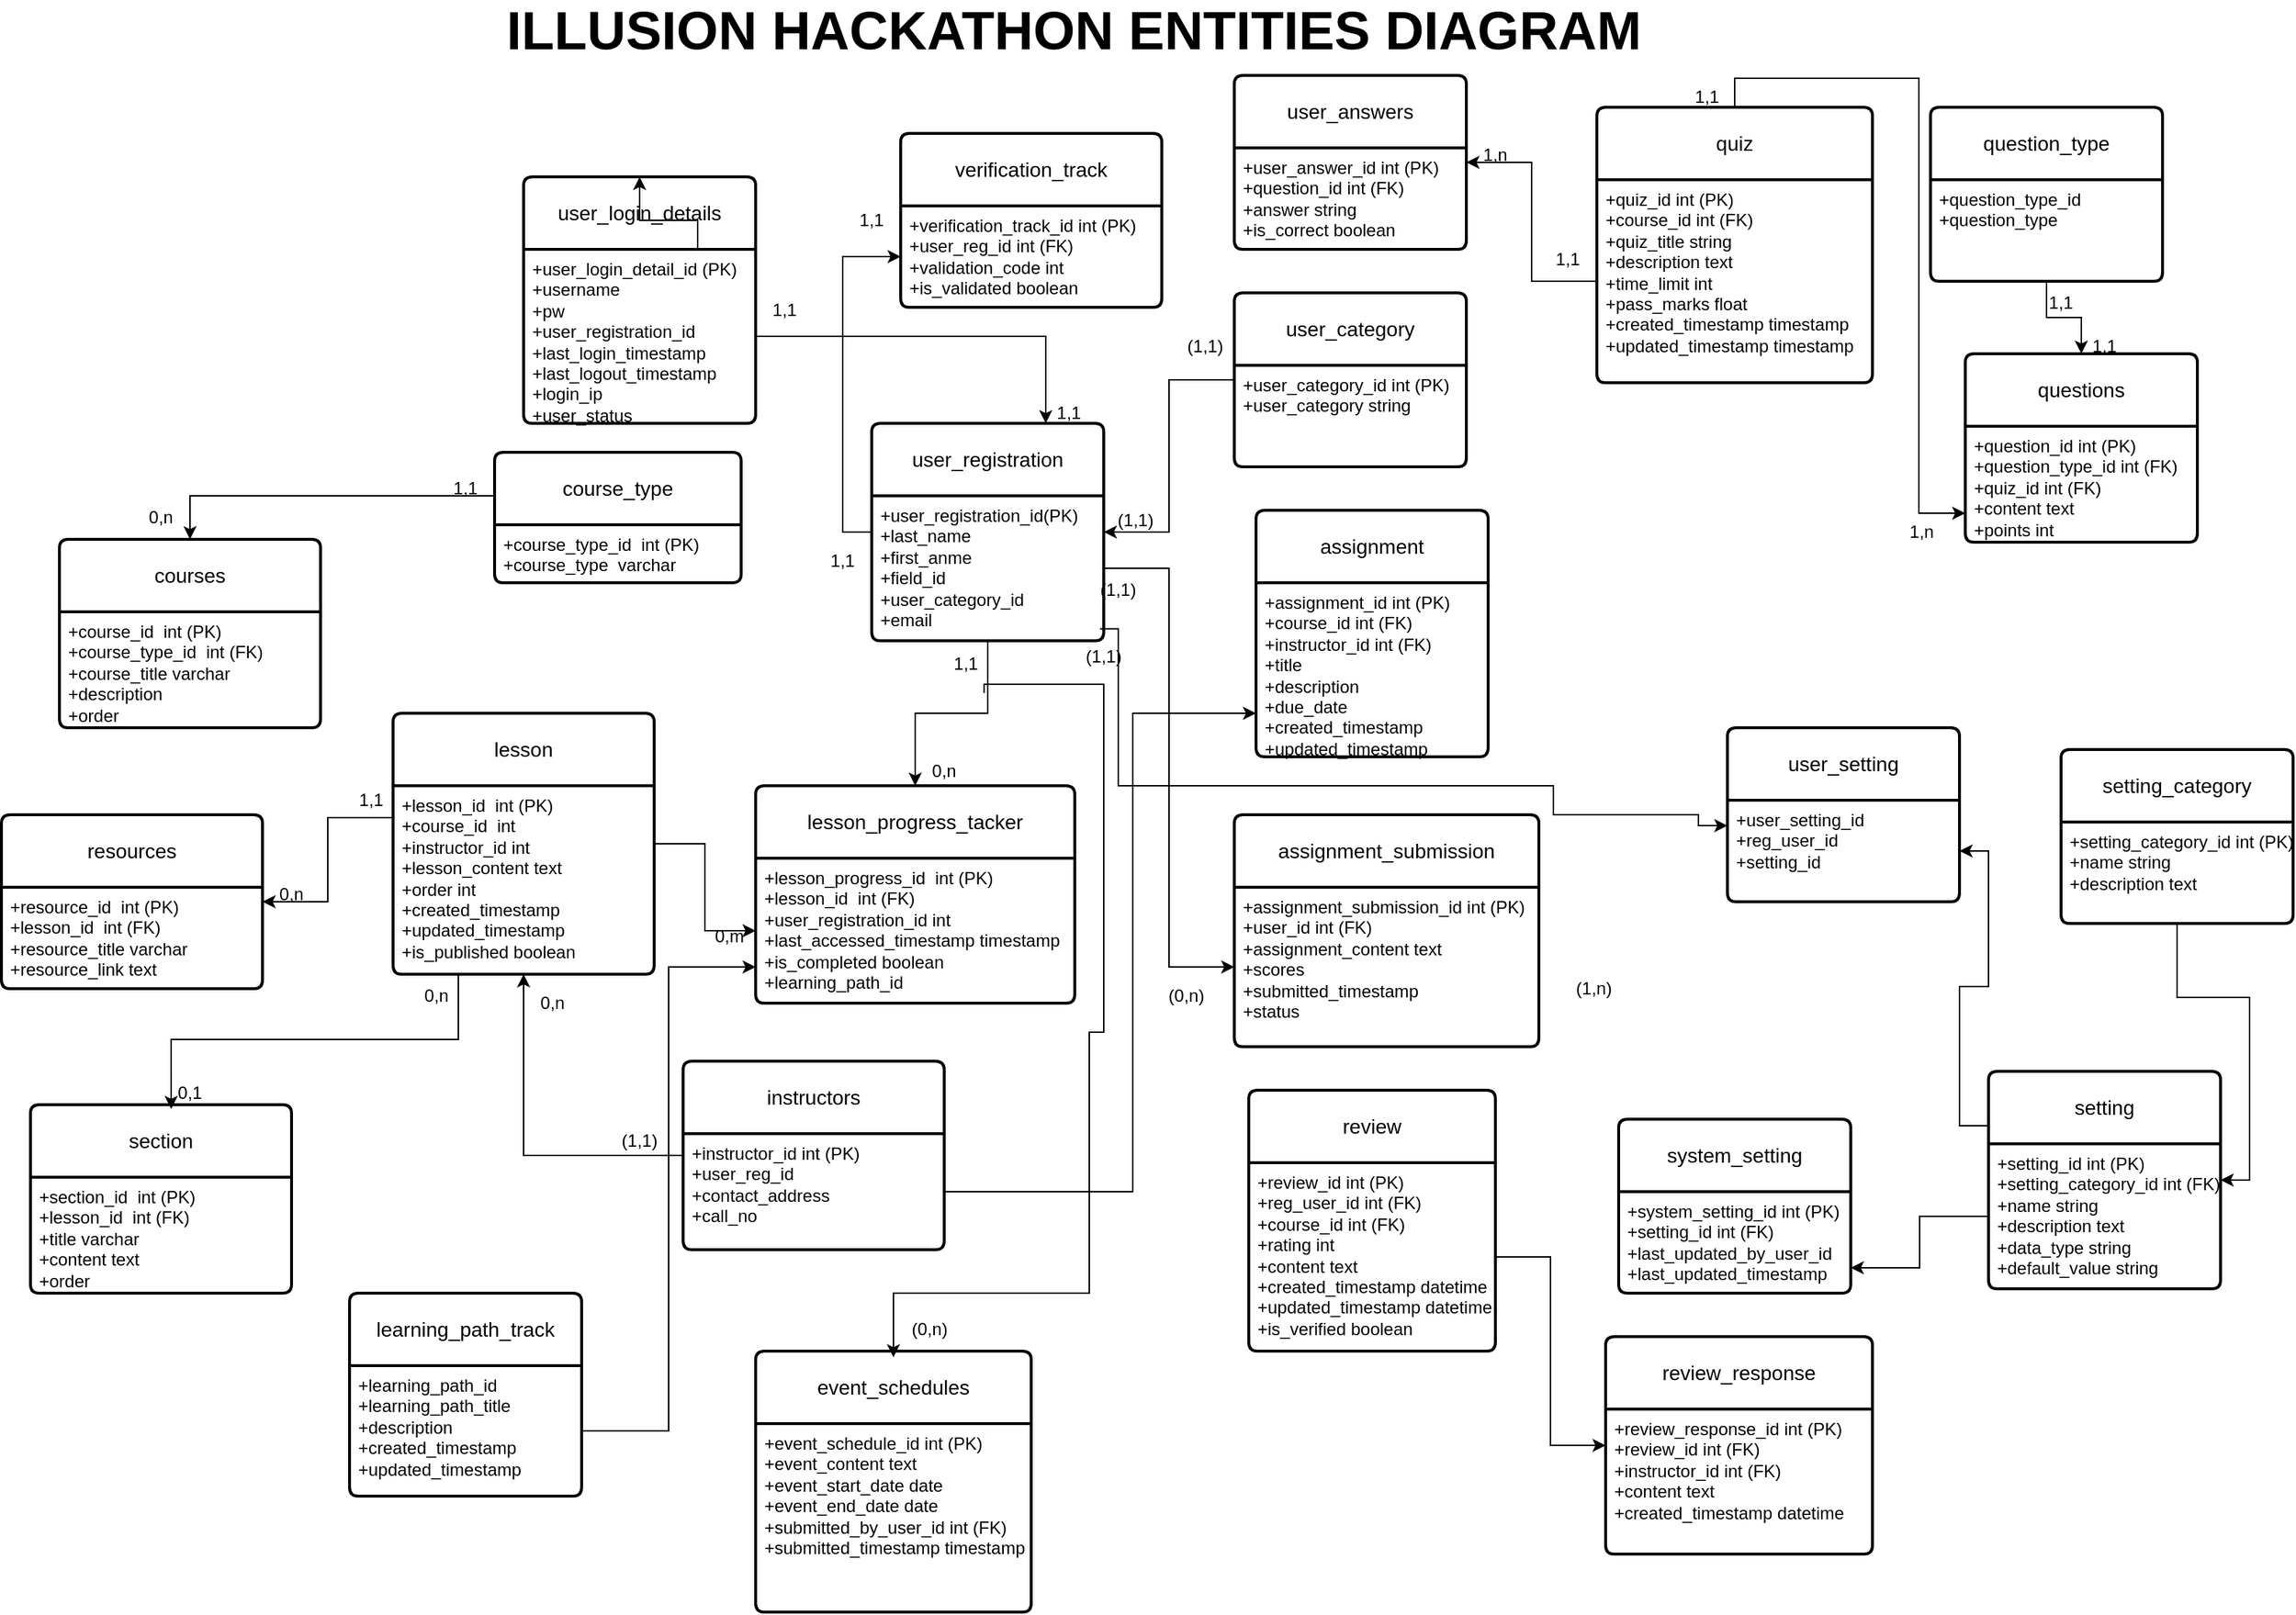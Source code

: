 <mxfile version="24.7.13">
  <diagram name="Page-1" id="WIzkgsFBizQJKrMtI0oR">
    <mxGraphModel dx="1645" dy="805" grid="1" gridSize="10" guides="1" tooltips="1" connect="1" arrows="1" fold="1" page="1" pageScale="1" pageWidth="1654" pageHeight="1169" background="#ffffff" math="0" shadow="0">
      <root>
        <mxCell id="0" />
        <mxCell id="1" parent="0" />
        <mxCell id="rcdddzgoVTeUVf7209Ef-74" value="ILLUSION HACKATHON ENTITIES DIAGRAM" style="text;html=1;align=center;verticalAlign=middle;whiteSpace=wrap;rounded=0;fontStyle=1;fontSize=37;" parent="1" vertex="1">
          <mxGeometry x="309" y="20" width="941" height="40" as="geometry" />
        </mxCell>
        <mxCell id="15M1-edb_IW5XRDmWn_Y-51" style="edgeStyle=orthogonalEdgeStyle;rounded=0;orthogonalLoop=1;jettySize=auto;html=1;entryX=1;entryY=0.25;entryDx=0;entryDy=0;" edge="1" parent="1" source="15M1-edb_IW5XRDmWn_Y-7" target="rcdddzgoVTeUVf7209Ef-18">
          <mxGeometry relative="1" as="geometry" />
        </mxCell>
        <mxCell id="15M1-edb_IW5XRDmWn_Y-7" value="user_category" style="swimlane;childLayout=stackLayout;horizontal=1;startSize=50;horizontalStack=0;rounded=1;fontSize=14;fontStyle=0;strokeWidth=2;resizeParent=0;resizeLast=1;shadow=0;dashed=0;align=center;arcSize=4;whiteSpace=wrap;html=1;" vertex="1" parent="1">
          <mxGeometry x="890" y="220" width="160" height="120" as="geometry" />
        </mxCell>
        <mxCell id="15M1-edb_IW5XRDmWn_Y-8" value="+user_category_id int (PK)&lt;br&gt;+user_category string" style="align=left;strokeColor=none;fillColor=none;spacingLeft=4;fontSize=12;verticalAlign=top;resizable=0;rotatable=0;part=1;html=1;" vertex="1" parent="15M1-edb_IW5XRDmWn_Y-7">
          <mxGeometry y="50" width="160" height="70" as="geometry" />
        </mxCell>
        <mxCell id="15M1-edb_IW5XRDmWn_Y-9" value="verification_track" style="swimlane;childLayout=stackLayout;horizontal=1;startSize=50;horizontalStack=0;rounded=1;fontSize=14;fontStyle=0;strokeWidth=2;resizeParent=0;resizeLast=1;shadow=0;dashed=0;align=center;arcSize=4;whiteSpace=wrap;html=1;" vertex="1" parent="1">
          <mxGeometry x="660" y="110" width="180" height="120" as="geometry" />
        </mxCell>
        <mxCell id="15M1-edb_IW5XRDmWn_Y-10" value="+verification_track_id int (PK)&lt;br&gt;+user_reg_id int (FK)&lt;br&gt;&lt;div&gt;+validation_code int&lt;br&gt;&lt;/div&gt;&lt;div&gt;+is_validated boolean &lt;br&gt;&lt;/div&gt;" style="align=left;strokeColor=none;fillColor=none;spacingLeft=4;fontSize=12;verticalAlign=top;resizable=0;rotatable=0;part=1;html=1;" vertex="1" parent="15M1-edb_IW5XRDmWn_Y-9">
          <mxGeometry y="50" width="180" height="70" as="geometry" />
        </mxCell>
        <mxCell id="15M1-edb_IW5XRDmWn_Y-11" value="learning_path_track" style="swimlane;childLayout=stackLayout;horizontal=1;startSize=50;horizontalStack=0;rounded=1;fontSize=14;fontStyle=0;strokeWidth=2;resizeParent=0;resizeLast=1;shadow=0;dashed=0;align=center;arcSize=4;whiteSpace=wrap;html=1;" vertex="1" parent="1">
          <mxGeometry x="280" y="910" width="160" height="140" as="geometry" />
        </mxCell>
        <mxCell id="15M1-edb_IW5XRDmWn_Y-12" value="+learning_path_id&lt;br&gt;+learning_path_title&lt;br&gt;&lt;div&gt;+description&lt;/div&gt;&lt;div&gt;+created_timestamp&lt;/div&gt;&lt;div&gt;+updated_timestamp&lt;br&gt;&lt;/div&gt;" style="align=left;strokeColor=none;fillColor=none;spacingLeft=4;fontSize=12;verticalAlign=top;resizable=0;rotatable=0;part=1;html=1;" vertex="1" parent="15M1-edb_IW5XRDmWn_Y-11">
          <mxGeometry y="50" width="160" height="90" as="geometry" />
        </mxCell>
        <mxCell id="15M1-edb_IW5XRDmWn_Y-13" value="assignment" style="swimlane;childLayout=stackLayout;horizontal=1;startSize=50;horizontalStack=0;rounded=1;fontSize=14;fontStyle=0;strokeWidth=2;resizeParent=0;resizeLast=1;shadow=0;dashed=0;align=center;arcSize=4;whiteSpace=wrap;html=1;" vertex="1" parent="1">
          <mxGeometry x="905" y="370" width="160" height="170" as="geometry" />
        </mxCell>
        <mxCell id="15M1-edb_IW5XRDmWn_Y-14" value="+assignment_id int (PK)&lt;br&gt;+course_id int (FK)&lt;br&gt;&lt;div&gt;+instructor_id int (FK)&lt;/div&gt;&lt;div&gt;+title&lt;/div&gt;&lt;div&gt;+description&lt;/div&gt;&lt;div&gt;+due_date&lt;/div&gt;&lt;div&gt;+created_timestamp&lt;/div&gt;&lt;div&gt;+updated_timestamp&lt;br&gt;&lt;/div&gt;" style="align=left;strokeColor=none;fillColor=none;spacingLeft=4;fontSize=12;verticalAlign=top;resizable=0;rotatable=0;part=1;html=1;" vertex="1" parent="15M1-edb_IW5XRDmWn_Y-13">
          <mxGeometry y="50" width="160" height="120" as="geometry" />
        </mxCell>
        <mxCell id="15M1-edb_IW5XRDmWn_Y-15" value="assignment_submission" style="swimlane;childLayout=stackLayout;horizontal=1;startSize=50;horizontalStack=0;rounded=1;fontSize=14;fontStyle=0;strokeWidth=2;resizeParent=0;resizeLast=1;shadow=0;dashed=0;align=center;arcSize=4;whiteSpace=wrap;html=1;" vertex="1" parent="1">
          <mxGeometry x="890" y="580" width="210" height="160" as="geometry" />
        </mxCell>
        <mxCell id="15M1-edb_IW5XRDmWn_Y-16" value="+assignment_submission_id int (PK)&lt;br&gt;+user_id int (FK)&lt;br&gt;&lt;div&gt;+assignment_content text&lt;/div&gt;&lt;div&gt;+scores&lt;/div&gt;&lt;div&gt;+submitted_timestamp&lt;/div&gt;&lt;div&gt;+status&lt;br&gt;&lt;/div&gt;" style="align=left;strokeColor=none;fillColor=none;spacingLeft=4;fontSize=12;verticalAlign=top;resizable=0;rotatable=0;part=1;html=1;" vertex="1" parent="15M1-edb_IW5XRDmWn_Y-15">
          <mxGeometry y="50" width="210" height="110" as="geometry" />
        </mxCell>
        <mxCell id="15M1-edb_IW5XRDmWn_Y-17" value="event_schedules" style="swimlane;childLayout=stackLayout;horizontal=1;startSize=50;horizontalStack=0;rounded=1;fontSize=14;fontStyle=0;strokeWidth=2;resizeParent=0;resizeLast=1;shadow=0;dashed=0;align=center;arcSize=4;whiteSpace=wrap;html=1;" vertex="1" parent="1">
          <mxGeometry x="560" y="950" width="190" height="180" as="geometry" />
        </mxCell>
        <mxCell id="15M1-edb_IW5XRDmWn_Y-18" value="+event_schedule_id int (PK)&lt;br&gt;+event_content text&lt;br&gt;&lt;div&gt;+event_start_date date&lt;br&gt;&lt;/div&gt;&lt;div&gt;+event_end_date date&lt;br&gt;&lt;/div&gt;&lt;div&gt;+submitted_by_user_id int (FK)&lt;br&gt;&lt;/div&gt;&lt;div&gt;+submitted_timestamp timestamp&lt;br&gt;&lt;/div&gt;" style="align=left;strokeColor=none;fillColor=none;spacingLeft=4;fontSize=12;verticalAlign=top;resizable=0;rotatable=0;part=1;html=1;" vertex="1" parent="15M1-edb_IW5XRDmWn_Y-17">
          <mxGeometry y="50" width="190" height="130" as="geometry" />
        </mxCell>
        <mxCell id="15M1-edb_IW5XRDmWn_Y-19" value="setting_category" style="swimlane;childLayout=stackLayout;horizontal=1;startSize=50;horizontalStack=0;rounded=1;fontSize=14;fontStyle=0;strokeWidth=2;resizeParent=0;resizeLast=1;shadow=0;dashed=0;align=center;arcSize=4;whiteSpace=wrap;html=1;" vertex="1" parent="1">
          <mxGeometry x="1460" y="535" width="160" height="120" as="geometry" />
        </mxCell>
        <mxCell id="15M1-edb_IW5XRDmWn_Y-20" value="+setting_category_id int (PK)&lt;br&gt;+name string&lt;br&gt;+description text" style="align=left;strokeColor=none;fillColor=none;spacingLeft=4;fontSize=12;verticalAlign=top;resizable=0;rotatable=0;part=1;html=1;" vertex="1" parent="15M1-edb_IW5XRDmWn_Y-19">
          <mxGeometry y="50" width="160" height="70" as="geometry" />
        </mxCell>
        <mxCell id="15M1-edb_IW5XRDmWn_Y-21" style="edgeStyle=orthogonalEdgeStyle;rounded=0;orthogonalLoop=1;jettySize=auto;html=1;exitX=0.5;exitY=0;exitDx=0;exitDy=0;entryX=0;entryY=0.75;entryDx=0;entryDy=0;" edge="1" parent="1" source="15M1-edb_IW5XRDmWn_Y-22" target="15M1-edb_IW5XRDmWn_Y-27">
          <mxGeometry relative="1" as="geometry" />
        </mxCell>
        <mxCell id="15M1-edb_IW5XRDmWn_Y-22" value="quiz" style="swimlane;childLayout=stackLayout;horizontal=1;startSize=50;horizontalStack=0;rounded=1;fontSize=14;fontStyle=0;strokeWidth=2;resizeParent=0;resizeLast=1;shadow=0;dashed=0;align=center;arcSize=4;whiteSpace=wrap;html=1;" vertex="1" parent="1">
          <mxGeometry x="1140" y="92" width="190" height="190" as="geometry" />
        </mxCell>
        <mxCell id="15M1-edb_IW5XRDmWn_Y-23" value="+quiz_id int (PK)&lt;br&gt;+course_id int (FK)&lt;br&gt;&lt;div&gt;+quiz_title string&lt;br&gt;&lt;/div&gt;&lt;div&gt;+description text&lt;br&gt;&lt;/div&gt;&lt;div&gt;+time_limit int&lt;br&gt;&lt;/div&gt;&lt;div&gt;+pass_marks float&lt;br&gt;&lt;/div&gt;&lt;div&gt;+created_timestamp timestamp &lt;br&gt;&lt;/div&gt;&lt;div&gt;+updated_timestamp timestamp&lt;br&gt;&lt;/div&gt;" style="align=left;strokeColor=none;fillColor=none;spacingLeft=4;fontSize=12;verticalAlign=top;resizable=0;rotatable=0;part=1;html=1;" vertex="1" parent="15M1-edb_IW5XRDmWn_Y-22">
          <mxGeometry y="50" width="190" height="140" as="geometry" />
        </mxCell>
        <mxCell id="15M1-edb_IW5XRDmWn_Y-24" value="question_type" style="swimlane;childLayout=stackLayout;horizontal=1;startSize=50;horizontalStack=0;rounded=1;fontSize=14;fontStyle=0;strokeWidth=2;resizeParent=0;resizeLast=1;shadow=0;dashed=0;align=center;arcSize=4;whiteSpace=wrap;html=1;" vertex="1" parent="1">
          <mxGeometry x="1370" y="92" width="160" height="120" as="geometry" />
        </mxCell>
        <mxCell id="15M1-edb_IW5XRDmWn_Y-25" value="+question_type_id&lt;br&gt;+question_type" style="align=left;strokeColor=none;fillColor=none;spacingLeft=4;fontSize=12;verticalAlign=top;resizable=0;rotatable=0;part=1;html=1;" vertex="1" parent="15M1-edb_IW5XRDmWn_Y-24">
          <mxGeometry y="50" width="160" height="70" as="geometry" />
        </mxCell>
        <mxCell id="15M1-edb_IW5XRDmWn_Y-26" value="questions" style="swimlane;childLayout=stackLayout;horizontal=1;startSize=50;horizontalStack=0;rounded=1;fontSize=14;fontStyle=0;strokeWidth=2;resizeParent=0;resizeLast=1;shadow=0;dashed=0;align=center;arcSize=4;whiteSpace=wrap;html=1;" vertex="1" parent="1">
          <mxGeometry x="1394" y="262" width="160" height="130" as="geometry" />
        </mxCell>
        <mxCell id="15M1-edb_IW5XRDmWn_Y-27" value="+question_id int (PK)&lt;br&gt;+question_type_id int (FK)&lt;br&gt;&lt;div&gt;+quiz_id int (FK)&lt;/div&gt;&lt;div&gt;+content text&lt;/div&gt;&lt;div&gt;+points int &lt;br&gt;&lt;/div&gt;&lt;div&gt;&lt;br&gt;&lt;/div&gt;" style="align=left;strokeColor=none;fillColor=none;spacingLeft=4;fontSize=12;verticalAlign=top;resizable=0;rotatable=0;part=1;html=1;" vertex="1" parent="15M1-edb_IW5XRDmWn_Y-26">
          <mxGeometry y="50" width="160" height="80" as="geometry" />
        </mxCell>
        <mxCell id="15M1-edb_IW5XRDmWn_Y-28" value="user_answers" style="swimlane;childLayout=stackLayout;horizontal=1;startSize=50;horizontalStack=0;rounded=1;fontSize=14;fontStyle=0;strokeWidth=2;resizeParent=0;resizeLast=1;shadow=0;dashed=0;align=center;arcSize=4;whiteSpace=wrap;html=1;" vertex="1" parent="1">
          <mxGeometry x="890" y="70" width="160" height="120" as="geometry" />
        </mxCell>
        <mxCell id="15M1-edb_IW5XRDmWn_Y-29" value="+user_answer_id int (PK)&lt;br&gt;+question_id int (FK)&lt;br&gt;&lt;div&gt;+answer string&lt;/div&gt;&lt;div&gt;+is_correct boolean&lt;br&gt;&lt;/div&gt;" style="align=left;strokeColor=none;fillColor=none;spacingLeft=4;fontSize=12;verticalAlign=top;resizable=0;rotatable=0;part=1;html=1;" vertex="1" parent="15M1-edb_IW5XRDmWn_Y-28">
          <mxGeometry y="50" width="160" height="70" as="geometry" />
        </mxCell>
        <mxCell id="15M1-edb_IW5XRDmWn_Y-30" style="edgeStyle=orthogonalEdgeStyle;rounded=0;orthogonalLoop=1;jettySize=auto;html=1;entryX=0.5;entryY=0;entryDx=0;entryDy=0;" edge="1" parent="1" source="15M1-edb_IW5XRDmWn_Y-25" target="15M1-edb_IW5XRDmWn_Y-26">
          <mxGeometry relative="1" as="geometry" />
        </mxCell>
        <mxCell id="15M1-edb_IW5XRDmWn_Y-31" value="1,1" style="text;html=1;align=center;verticalAlign=middle;whiteSpace=wrap;rounded=0;" vertex="1" parent="1">
          <mxGeometry x="1430" y="212" width="60" height="30" as="geometry" />
        </mxCell>
        <mxCell id="15M1-edb_IW5XRDmWn_Y-32" value="1,1" style="text;html=1;align=center;verticalAlign=middle;whiteSpace=wrap;rounded=0;" vertex="1" parent="1">
          <mxGeometry x="1460" y="242" width="60" height="30" as="geometry" />
        </mxCell>
        <mxCell id="15M1-edb_IW5XRDmWn_Y-33" value="1,1" style="text;html=1;align=center;verticalAlign=middle;whiteSpace=wrap;rounded=0;" vertex="1" parent="1">
          <mxGeometry x="1186" y="70" width="60" height="30" as="geometry" />
        </mxCell>
        <mxCell id="15M1-edb_IW5XRDmWn_Y-34" value="1,n" style="text;html=1;align=center;verticalAlign=middle;whiteSpace=wrap;rounded=0;" vertex="1" parent="1">
          <mxGeometry x="1334" y="370" width="60" height="30" as="geometry" />
        </mxCell>
        <mxCell id="15M1-edb_IW5XRDmWn_Y-35" style="edgeStyle=orthogonalEdgeStyle;rounded=0;orthogonalLoop=1;jettySize=auto;html=1;entryX=1;entryY=0.5;entryDx=0;entryDy=0;" edge="1" parent="1" source="15M1-edb_IW5XRDmWn_Y-23" target="15M1-edb_IW5XRDmWn_Y-28">
          <mxGeometry relative="1" as="geometry" />
        </mxCell>
        <mxCell id="15M1-edb_IW5XRDmWn_Y-36" value="1,1" style="text;html=1;align=center;verticalAlign=middle;whiteSpace=wrap;rounded=0;" vertex="1" parent="1">
          <mxGeometry x="1090" y="182" width="60" height="30" as="geometry" />
        </mxCell>
        <mxCell id="15M1-edb_IW5XRDmWn_Y-37" value="1,n" style="text;html=1;align=center;verticalAlign=middle;whiteSpace=wrap;rounded=0;" vertex="1" parent="1">
          <mxGeometry x="1040" y="110" width="60" height="30" as="geometry" />
        </mxCell>
        <mxCell id="15M1-edb_IW5XRDmWn_Y-67" style="edgeStyle=orthogonalEdgeStyle;rounded=0;orthogonalLoop=1;jettySize=auto;html=1;exitX=0;exitY=0.25;exitDx=0;exitDy=0;entryX=1;entryY=0.5;entryDx=0;entryDy=0;" edge="1" parent="1" source="15M1-edb_IW5XRDmWn_Y-38" target="15M1-edb_IW5XRDmWn_Y-41">
          <mxGeometry relative="1" as="geometry" />
        </mxCell>
        <mxCell id="15M1-edb_IW5XRDmWn_Y-38" value="setting" style="swimlane;childLayout=stackLayout;horizontal=1;startSize=50;horizontalStack=0;rounded=1;fontSize=14;fontStyle=0;strokeWidth=2;resizeParent=0;resizeLast=1;shadow=0;dashed=0;align=center;arcSize=4;whiteSpace=wrap;html=1;" vertex="1" parent="1">
          <mxGeometry x="1410" y="757" width="160" height="150" as="geometry" />
        </mxCell>
        <mxCell id="15M1-edb_IW5XRDmWn_Y-39" value="+setting_id int (PK)&lt;br&gt;+setting_category_id int (FK)&lt;br&gt;&lt;div&gt;+name string &lt;br&gt;&lt;/div&gt;&lt;div&gt;+description text&lt;br&gt;&lt;/div&gt;&lt;div&gt;+data_type string&lt;br&gt;&lt;/div&gt;&lt;div&gt;+default_value string&lt;br&gt;&lt;/div&gt;" style="align=left;strokeColor=none;fillColor=none;spacingLeft=4;fontSize=12;verticalAlign=top;resizable=0;rotatable=0;part=1;html=1;" vertex="1" parent="15M1-edb_IW5XRDmWn_Y-38">
          <mxGeometry y="50" width="160" height="100" as="geometry" />
        </mxCell>
        <mxCell id="15M1-edb_IW5XRDmWn_Y-40" value="user_setting" style="swimlane;childLayout=stackLayout;horizontal=1;startSize=50;horizontalStack=0;rounded=1;fontSize=14;fontStyle=0;strokeWidth=2;resizeParent=0;resizeLast=1;shadow=0;dashed=0;align=center;arcSize=4;whiteSpace=wrap;html=1;" vertex="1" parent="1">
          <mxGeometry x="1230" y="520" width="160" height="120" as="geometry" />
        </mxCell>
        <mxCell id="15M1-edb_IW5XRDmWn_Y-41" value="+user_setting_id&lt;br&gt;+reg_user_id&lt;br&gt;+setting_id" style="align=left;strokeColor=none;fillColor=none;spacingLeft=4;fontSize=12;verticalAlign=top;resizable=0;rotatable=0;part=1;html=1;" vertex="1" parent="15M1-edb_IW5XRDmWn_Y-40">
          <mxGeometry y="50" width="160" height="70" as="geometry" />
        </mxCell>
        <mxCell id="15M1-edb_IW5XRDmWn_Y-42" value="system_setting" style="swimlane;childLayout=stackLayout;horizontal=1;startSize=50;horizontalStack=0;rounded=1;fontSize=14;fontStyle=0;strokeWidth=2;resizeParent=0;resizeLast=1;shadow=0;dashed=0;align=center;arcSize=4;whiteSpace=wrap;html=1;" vertex="1" parent="1">
          <mxGeometry x="1155" y="790" width="160" height="120" as="geometry" />
        </mxCell>
        <mxCell id="15M1-edb_IW5XRDmWn_Y-43" value="+system_setting_id int (PK)&lt;br&gt;+setting_id int (FK)&lt;br&gt;&lt;div&gt;+last_updated_by_user_id&lt;/div&gt;&lt;div&gt;+last_updated_timestamp &lt;br&gt;&lt;/div&gt;" style="align=left;strokeColor=none;fillColor=none;spacingLeft=4;fontSize=12;verticalAlign=top;resizable=0;rotatable=0;part=1;html=1;" vertex="1" parent="15M1-edb_IW5XRDmWn_Y-42">
          <mxGeometry y="50" width="160" height="70" as="geometry" />
        </mxCell>
        <mxCell id="15M1-edb_IW5XRDmWn_Y-44" value="review" style="swimlane;childLayout=stackLayout;horizontal=1;startSize=50;horizontalStack=0;rounded=1;fontSize=14;fontStyle=0;strokeWidth=2;resizeParent=0;resizeLast=1;shadow=0;dashed=0;align=center;arcSize=4;whiteSpace=wrap;html=1;" vertex="1" parent="1">
          <mxGeometry x="900" y="770" width="170" height="180" as="geometry" />
        </mxCell>
        <mxCell id="15M1-edb_IW5XRDmWn_Y-45" value="+review_id int (PK)&lt;br&gt;+reg_user_id int (FK)&lt;br&gt;&lt;div&gt;+course_id int (FK)&lt;/div&gt;&lt;div&gt;+rating int &lt;br&gt;&lt;/div&gt;&lt;div&gt;+content text&lt;/div&gt;&lt;div&gt;+created_timestamp datetime&lt;/div&gt;&lt;div&gt;+updated_timestamp datetime&lt;/div&gt;&lt;div&gt;+is_verified boolean&lt;/div&gt;&lt;div&gt;&lt;br&gt;&lt;/div&gt;" style="align=left;strokeColor=none;fillColor=none;spacingLeft=4;fontSize=12;verticalAlign=top;resizable=0;rotatable=0;part=1;html=1;" vertex="1" parent="15M1-edb_IW5XRDmWn_Y-44">
          <mxGeometry y="50" width="170" height="130" as="geometry" />
        </mxCell>
        <mxCell id="15M1-edb_IW5XRDmWn_Y-46" value="review_response" style="swimlane;childLayout=stackLayout;horizontal=1;startSize=50;horizontalStack=0;rounded=1;fontSize=14;fontStyle=0;strokeWidth=2;resizeParent=0;resizeLast=1;shadow=0;dashed=0;align=center;arcSize=4;whiteSpace=wrap;html=1;" vertex="1" parent="1">
          <mxGeometry x="1146" y="940" width="184" height="150" as="geometry" />
        </mxCell>
        <mxCell id="15M1-edb_IW5XRDmWn_Y-47" value="+review_response_id int (PK)&lt;br&gt;+review_id int (FK)&lt;br&gt;&lt;div&gt;+instructor_id int (FK)&lt;/div&gt;&lt;div&gt;+content text&lt;/div&gt;&lt;div&gt;+created_timestamp datetime &lt;br&gt;&lt;/div&gt;" style="align=left;strokeColor=none;fillColor=none;spacingLeft=4;fontSize=12;verticalAlign=top;resizable=0;rotatable=0;part=1;html=1;" vertex="1" parent="15M1-edb_IW5XRDmWn_Y-46">
          <mxGeometry y="50" width="184" height="100" as="geometry" />
        </mxCell>
        <mxCell id="15M1-edb_IW5XRDmWn_Y-48" style="edgeStyle=orthogonalEdgeStyle;rounded=0;orthogonalLoop=1;jettySize=auto;html=1;exitX=0.75;exitY=1;exitDx=0;exitDy=0;" edge="1" parent="1" source="rcdddzgoVTeUVf7209Ef-62">
          <mxGeometry relative="1" as="geometry">
            <mxPoint x="655" y="954.286" as="targetPoint" />
            <Array as="points">
              <mxPoint x="718" y="490" />
              <mxPoint x="800" y="490" />
              <mxPoint x="800" y="730" />
              <mxPoint x="790" y="730" />
              <mxPoint x="790" y="910" />
              <mxPoint x="655" y="910" />
            </Array>
          </mxGeometry>
        </mxCell>
        <object label="resources" id="rcdddzgoVTeUVf7209Ef-29">
          <mxCell style="swimlane;childLayout=stackLayout;horizontal=1;startSize=50;horizontalStack=0;rounded=1;fontSize=14;fontStyle=0;strokeWidth=2;resizeParent=0;resizeLast=1;shadow=0;dashed=0;align=center;arcSize=4;whiteSpace=wrap;html=1;" parent="1" vertex="1">
            <mxGeometry x="40" y="580" width="180" height="120" as="geometry" />
          </mxCell>
        </object>
        <mxCell id="rcdddzgoVTeUVf7209Ef-30" value="+resource_id&amp;nbsp; int (PK)&lt;br&gt;+lesson_id&amp;nbsp; int (FK)&lt;br&gt;&lt;div&gt;+resource_title varchar&lt;br&gt;&lt;/div&gt;&lt;div&gt;+resource_link text&lt;/div&gt;&lt;div&gt;&amp;nbsp;&lt;br&gt;&lt;/div&gt;&lt;div&gt;&lt;br&gt;&lt;/div&gt;" style="align=left;strokeColor=none;fillColor=none;spacingLeft=4;fontSize=12;verticalAlign=top;resizable=0;rotatable=0;part=1;html=1;" parent="rcdddzgoVTeUVf7209Ef-29" vertex="1">
          <mxGeometry y="50" width="180" height="70" as="geometry" />
        </mxCell>
        <mxCell id="rcdddzgoVTeUVf7209Ef-48" style="edgeStyle=orthogonalEdgeStyle;rounded=0;orthogonalLoop=1;jettySize=auto;html=1;exitX=0.006;exitY=0.169;exitDx=0;exitDy=0;exitPerimeter=0;" parent="1" source="rcdddzgoVTeUVf7209Ef-20" target="rcdddzgoVTeUVf7209Ef-29" edge="1">
          <mxGeometry relative="1" as="geometry" />
        </mxCell>
        <mxCell id="rcdddzgoVTeUVf7209Ef-63" style="edgeStyle=orthogonalEdgeStyle;rounded=0;orthogonalLoop=1;jettySize=auto;html=1;entryX=0.75;entryY=0;entryDx=0;entryDy=0;" parent="1" source="rcdddzgoVTeUVf7209Ef-13" target="rcdddzgoVTeUVf7209Ef-17" edge="1">
          <mxGeometry relative="1" as="geometry">
            <Array as="points">
              <mxPoint x="760" y="250" />
            </Array>
          </mxGeometry>
        </mxCell>
        <mxCell id="rcdddzgoVTeUVf7209Ef-13" value="user_login_details" style="swimlane;childLayout=stackLayout;horizontal=1;startSize=50;horizontalStack=0;rounded=1;fontSize=14;fontStyle=0;strokeWidth=2;resizeParent=0;resizeLast=1;shadow=0;dashed=0;align=center;arcSize=4;whiteSpace=wrap;html=1;" parent="1" vertex="1">
          <mxGeometry x="400" y="140" width="160" height="170" as="geometry" />
        </mxCell>
        <mxCell id="rcdddzgoVTeUVf7209Ef-14" value="+user_login_detail_id (PK)&lt;br&gt;+username&lt;br&gt;&lt;div&gt;+pw&lt;/div&gt;&lt;div&gt;+user_registration_id&lt;/div&gt;&lt;div&gt;+last_login_timestamp&lt;/div&gt;&lt;div&gt;+last_logout_timestamp&lt;/div&gt;&lt;div&gt;+login_ip&lt;/div&gt;&lt;div&gt;+user_status&lt;br&gt;&lt;/div&gt;" style="align=left;strokeColor=none;fillColor=none;spacingLeft=4;fontSize=12;verticalAlign=top;resizable=0;rotatable=0;part=1;html=1;" parent="rcdddzgoVTeUVf7209Ef-13" vertex="1">
          <mxGeometry y="50" width="160" height="120" as="geometry" />
        </mxCell>
        <mxCell id="15M1-edb_IW5XRDmWn_Y-5" style="edgeStyle=orthogonalEdgeStyle;rounded=0;orthogonalLoop=1;jettySize=auto;html=1;exitX=0.75;exitY=0;exitDx=0;exitDy=0;" edge="1" parent="rcdddzgoVTeUVf7209Ef-13" source="rcdddzgoVTeUVf7209Ef-14" target="rcdddzgoVTeUVf7209Ef-13">
          <mxGeometry relative="1" as="geometry" />
        </mxCell>
        <mxCell id="rcdddzgoVTeUVf7209Ef-17" value="user_registration" style="swimlane;childLayout=stackLayout;horizontal=1;startSize=50;horizontalStack=0;rounded=1;fontSize=14;fontStyle=0;strokeWidth=2;resizeParent=0;resizeLast=1;shadow=0;dashed=0;align=center;arcSize=4;whiteSpace=wrap;html=1;" parent="1" vertex="1">
          <mxGeometry x="640" y="310" width="160" height="150" as="geometry" />
        </mxCell>
        <mxCell id="rcdddzgoVTeUVf7209Ef-18" value="+user_registration_id(PK) &lt;br&gt;+last_name&lt;br&gt;&lt;div&gt;+first_anme&lt;br&gt;&lt;/div&gt;&lt;div&gt;+field_id&lt;/div&gt;&lt;div&gt;+user_category_id&lt;/div&gt;&lt;div&gt;+email&lt;/div&gt;" style="align=left;strokeColor=none;fillColor=none;spacingLeft=4;fontSize=12;verticalAlign=top;resizable=0;rotatable=0;part=1;html=1;" parent="rcdddzgoVTeUVf7209Ef-17" vertex="1">
          <mxGeometry y="50" width="160" height="100" as="geometry" />
        </mxCell>
        <object label="lesson " id="rcdddzgoVTeUVf7209Ef-19">
          <mxCell style="swimlane;childLayout=stackLayout;horizontal=1;startSize=50;horizontalStack=0;rounded=1;fontSize=14;fontStyle=0;strokeWidth=2;resizeParent=0;resizeLast=1;shadow=0;dashed=0;align=center;arcSize=4;whiteSpace=wrap;html=1;" parent="1" vertex="1">
            <mxGeometry x="310" y="510" width="180" height="180" as="geometry" />
          </mxCell>
        </object>
        <mxCell id="rcdddzgoVTeUVf7209Ef-20" value="+lesson_id&amp;nbsp; int (PK)&lt;br&gt;+course_id&amp;nbsp; int&lt;br&gt;&lt;div&gt;+instructor_id int&lt;/div&gt;&lt;div&gt;+lesson_content text&lt;/div&gt;&lt;div&gt;+order int&lt;br&gt;&lt;/div&gt;&lt;div&gt;+created_timestamp&lt;/div&gt;&lt;div&gt;+updated_timestamp&lt;/div&gt;&lt;div&gt;+is_published boolean &lt;br&gt;&lt;/div&gt;&lt;div&gt;&lt;br&gt;&lt;/div&gt;" style="align=left;strokeColor=none;fillColor=none;spacingLeft=4;fontSize=12;verticalAlign=top;resizable=0;rotatable=0;part=1;html=1;" parent="rcdddzgoVTeUVf7209Ef-19" vertex="1">
          <mxGeometry y="50" width="180" height="130" as="geometry" />
        </mxCell>
        <object label="section" id="rcdddzgoVTeUVf7209Ef-21">
          <mxCell style="swimlane;childLayout=stackLayout;horizontal=1;startSize=50;horizontalStack=0;rounded=1;fontSize=14;fontStyle=0;strokeWidth=2;resizeParent=0;resizeLast=1;shadow=0;dashed=0;align=center;arcSize=4;whiteSpace=wrap;html=1;" parent="1" vertex="1">
            <mxGeometry x="60" y="780" width="180" height="130" as="geometry" />
          </mxCell>
        </object>
        <mxCell id="rcdddzgoVTeUVf7209Ef-22" value="+section_id&amp;nbsp; int (PK)&lt;br&gt;+lesson_id&amp;nbsp; int (FK)&lt;br&gt;&lt;div&gt;+title varchar&lt;br&gt;&lt;/div&gt;&lt;div&gt;+content text&lt;/div&gt;&lt;div&gt;+order&lt;/div&gt;&lt;div&gt;&amp;nbsp;&lt;br&gt;&lt;/div&gt;&lt;div&gt;&lt;br&gt;&lt;/div&gt;" style="align=left;strokeColor=none;fillColor=none;spacingLeft=4;fontSize=12;verticalAlign=top;resizable=0;rotatable=0;part=1;html=1;" parent="rcdddzgoVTeUVf7209Ef-21" vertex="1">
          <mxGeometry y="50" width="180" height="80" as="geometry" />
        </mxCell>
        <mxCell id="rcdddzgoVTeUVf7209Ef-40" value="" style="edgeStyle=orthogonalEdgeStyle;rounded=0;orthogonalLoop=1;jettySize=auto;html=1;" parent="1" source="rcdddzgoVTeUVf7209Ef-23" target="rcdddzgoVTeUVf7209Ef-20" edge="1">
          <mxGeometry relative="1" as="geometry" />
        </mxCell>
        <object label="instructors" id="rcdddzgoVTeUVf7209Ef-23">
          <mxCell style="swimlane;childLayout=stackLayout;horizontal=1;startSize=50;horizontalStack=0;rounded=1;fontSize=14;fontStyle=0;strokeWidth=2;resizeParent=0;resizeLast=1;shadow=0;dashed=0;align=center;arcSize=4;whiteSpace=wrap;html=1;" parent="1" vertex="1">
            <mxGeometry x="510" y="750" width="180" height="130" as="geometry" />
          </mxCell>
        </object>
        <mxCell id="rcdddzgoVTeUVf7209Ef-24" value="+instructor_id int (PK)&lt;br&gt;+user_reg_id&lt;br&gt;&lt;div&gt;+contact_address&lt;br&gt;&lt;/div&gt;&lt;div&gt;+call_no&lt;br&gt;&lt;/div&gt;&lt;div&gt;&amp;nbsp;&lt;br&gt;&lt;/div&gt;&lt;div&gt;&lt;br&gt;&lt;/div&gt;" style="align=left;strokeColor=none;fillColor=none;spacingLeft=4;fontSize=12;verticalAlign=top;resizable=0;rotatable=0;part=1;html=1;" parent="rcdddzgoVTeUVf7209Ef-23" vertex="1">
          <mxGeometry y="50" width="180" height="80" as="geometry" />
        </mxCell>
        <object label="course_type" id="rcdddzgoVTeUVf7209Ef-25">
          <mxCell style="swimlane;childLayout=stackLayout;horizontal=1;startSize=50;horizontalStack=0;rounded=1;fontSize=14;fontStyle=0;strokeWidth=2;resizeParent=0;resizeLast=1;shadow=0;dashed=0;align=center;arcSize=4;whiteSpace=wrap;html=1;" parent="1" vertex="1">
            <mxGeometry x="380" y="330" width="170" height="90" as="geometry" />
          </mxCell>
        </object>
        <mxCell id="rcdddzgoVTeUVf7209Ef-26" value="+course_type_id&amp;nbsp; int (PK)&lt;br&gt;+course_type&amp;nbsp; varchar &lt;br&gt;&lt;br&gt;&lt;div&gt;&amp;nbsp;&lt;br&gt;&lt;/div&gt;&lt;div&gt;&lt;br&gt;&lt;/div&gt;" style="align=left;strokeColor=none;fillColor=none;spacingLeft=4;fontSize=12;verticalAlign=top;resizable=0;rotatable=0;part=1;html=1;" parent="rcdddzgoVTeUVf7209Ef-25" vertex="1">
          <mxGeometry y="50" width="170" height="40" as="geometry" />
        </mxCell>
        <object label="courses" id="rcdddzgoVTeUVf7209Ef-27">
          <mxCell style="swimlane;childLayout=stackLayout;horizontal=1;startSize=50;horizontalStack=0;rounded=1;fontSize=14;fontStyle=0;strokeWidth=2;resizeParent=0;resizeLast=1;shadow=0;dashed=0;align=center;arcSize=4;whiteSpace=wrap;html=1;" parent="1" vertex="1">
            <mxGeometry x="80" y="390" width="180" height="130" as="geometry" />
          </mxCell>
        </object>
        <mxCell id="rcdddzgoVTeUVf7209Ef-28" value="+course_id&amp;nbsp; int (PK)&lt;br&gt;+course_type_id&amp;nbsp; int (FK)&lt;br&gt;&lt;div&gt;+course_title varchar&lt;br&gt;&lt;/div&gt;&lt;div&gt;+description&lt;br&gt;&lt;/div&gt;&lt;div&gt;+order&lt;/div&gt;&lt;div&gt;&amp;nbsp;&lt;br&gt;&lt;/div&gt;&lt;div&gt;&lt;br&gt;&lt;/div&gt;" style="align=left;strokeColor=none;fillColor=none;spacingLeft=4;fontSize=12;verticalAlign=top;resizable=0;rotatable=0;part=1;html=1;" parent="rcdddzgoVTeUVf7209Ef-27" vertex="1">
          <mxGeometry y="50" width="180" height="80" as="geometry" />
        </mxCell>
        <object label="lesson_progress_tacker" id="rcdddzgoVTeUVf7209Ef-33">
          <mxCell style="swimlane;childLayout=stackLayout;horizontal=1;startSize=50;horizontalStack=0;rounded=1;fontSize=14;fontStyle=0;strokeWidth=2;resizeParent=0;resizeLast=1;shadow=0;dashed=0;align=center;arcSize=4;whiteSpace=wrap;html=1;" parent="1" vertex="1">
            <mxGeometry x="560" y="560" width="220" height="150" as="geometry" />
          </mxCell>
        </object>
        <mxCell id="rcdddzgoVTeUVf7209Ef-34" value="+lesson_progress_id&amp;nbsp; int (PK)&lt;br&gt;+lesson_id&amp;nbsp; int (FK)&lt;br&gt;&lt;div&gt;+user_registration_id int&lt;br&gt;&lt;/div&gt;&lt;div&gt;+last_accessed_timestamp timestamp&lt;br&gt;&lt;/div&gt;&lt;div&gt;+is_completed boolean&lt;/div&gt;&lt;div&gt;+learning_path_id&lt;br&gt;&lt;/div&gt;&lt;div&gt;&amp;nbsp;&lt;br&gt;&lt;/div&gt;&lt;div&gt;&lt;br&gt;&lt;/div&gt;" style="align=left;strokeColor=none;fillColor=none;spacingLeft=4;fontSize=12;verticalAlign=top;resizable=0;rotatable=0;part=1;html=1;" parent="rcdddzgoVTeUVf7209Ef-33" vertex="1">
          <mxGeometry y="50" width="220" height="100" as="geometry" />
        </mxCell>
        <mxCell id="rcdddzgoVTeUVf7209Ef-35" style="edgeStyle=orthogonalEdgeStyle;rounded=0;orthogonalLoop=1;jettySize=auto;html=1;exitX=0;exitY=0;exitDx=0;exitDy=0;entryX=0.5;entryY=0;entryDx=0;entryDy=0;" parent="1" source="rcdddzgoVTeUVf7209Ef-26" target="rcdddzgoVTeUVf7209Ef-27" edge="1">
          <mxGeometry relative="1" as="geometry" />
        </mxCell>
        <mxCell id="rcdddzgoVTeUVf7209Ef-36" value="0,n" style="text;html=1;align=center;verticalAlign=middle;whiteSpace=wrap;rounded=0;" parent="1" vertex="1">
          <mxGeometry x="120" y="360" width="60" height="30" as="geometry" />
        </mxCell>
        <mxCell id="rcdddzgoVTeUVf7209Ef-38" value="1,1" style="text;html=1;align=center;verticalAlign=middle;whiteSpace=wrap;rounded=0;" parent="1" vertex="1">
          <mxGeometry x="330" y="340" width="60" height="30" as="geometry" />
        </mxCell>
        <mxCell id="rcdddzgoVTeUVf7209Ef-42" value="(1,1)" style="text;html=1;align=center;verticalAlign=middle;whiteSpace=wrap;rounded=0;" parent="1" vertex="1">
          <mxGeometry x="450" y="790" width="60" height="30" as="geometry" />
        </mxCell>
        <mxCell id="rcdddzgoVTeUVf7209Ef-45" style="edgeStyle=orthogonalEdgeStyle;rounded=0;orthogonalLoop=1;jettySize=auto;html=1;entryX=0.5;entryY=0;entryDx=0;entryDy=0;" parent="1" source="rcdddzgoVTeUVf7209Ef-18" target="rcdddzgoVTeUVf7209Ef-33" edge="1">
          <mxGeometry relative="1" as="geometry" />
        </mxCell>
        <mxCell id="rcdddzgoVTeUVf7209Ef-50" style="edgeStyle=orthogonalEdgeStyle;rounded=0;orthogonalLoop=1;jettySize=auto;html=1;exitX=0.25;exitY=1;exitDx=0;exitDy=0;entryX=0.539;entryY=0.023;entryDx=0;entryDy=0;entryPerimeter=0;" parent="1" source="rcdddzgoVTeUVf7209Ef-20" target="rcdddzgoVTeUVf7209Ef-21" edge="1">
          <mxGeometry relative="1" as="geometry" />
        </mxCell>
        <mxCell id="rcdddzgoVTeUVf7209Ef-51" value="0,1" style="text;html=1;align=center;verticalAlign=middle;whiteSpace=wrap;rounded=0;" parent="1" vertex="1">
          <mxGeometry x="140" y="757" width="60" height="30" as="geometry" />
        </mxCell>
        <mxCell id="rcdddzgoVTeUVf7209Ef-52" value="0,n" style="text;html=1;align=center;verticalAlign=middle;whiteSpace=wrap;rounded=0;" parent="1" vertex="1">
          <mxGeometry x="390" y="690" width="60" height="40" as="geometry" />
        </mxCell>
        <mxCell id="rcdddzgoVTeUVf7209Ef-46" style="edgeStyle=orthogonalEdgeStyle;rounded=0;orthogonalLoop=1;jettySize=auto;html=1;exitX=1;exitY=0.5;exitDx=0;exitDy=0;" parent="1" source="rcdddzgoVTeUVf7209Ef-19" target="rcdddzgoVTeUVf7209Ef-34" edge="1">
          <mxGeometry relative="1" as="geometry" />
        </mxCell>
        <mxCell id="rcdddzgoVTeUVf7209Ef-57" value="0,m" style="text;html=1;align=center;verticalAlign=middle;whiteSpace=wrap;rounded=0;" parent="1" vertex="1">
          <mxGeometry x="512" y="649" width="60" height="30" as="geometry" />
        </mxCell>
        <mxCell id="rcdddzgoVTeUVf7209Ef-60" value="0,n" style="text;html=1;align=center;verticalAlign=middle;whiteSpace=wrap;rounded=0;" parent="1" vertex="1">
          <mxGeometry x="310" y="685" width="60" height="40" as="geometry" />
        </mxCell>
        <mxCell id="rcdddzgoVTeUVf7209Ef-61" value="0,n" style="text;html=1;align=center;verticalAlign=middle;whiteSpace=wrap;rounded=0;" parent="1" vertex="1">
          <mxGeometry x="660" y="530" width="60" height="40" as="geometry" />
        </mxCell>
        <mxCell id="rcdddzgoVTeUVf7209Ef-62" value="1,1" style="text;html=1;align=center;verticalAlign=middle;whiteSpace=wrap;rounded=0;" parent="1" vertex="1">
          <mxGeometry x="680" y="456" width="50" height="40" as="geometry" />
        </mxCell>
        <mxCell id="rcdddzgoVTeUVf7209Ef-64" value="1,1" style="text;html=1;align=center;verticalAlign=middle;whiteSpace=wrap;rounded=0;" parent="1" vertex="1">
          <mxGeometry x="550" y="217" width="60" height="30" as="geometry" />
        </mxCell>
        <mxCell id="rcdddzgoVTeUVf7209Ef-65" value="1,1" style="text;html=1;align=center;verticalAlign=middle;whiteSpace=wrap;rounded=0;" parent="1" vertex="1">
          <mxGeometry x="746" y="288" width="60" height="30" as="geometry" />
        </mxCell>
        <mxCell id="15M1-edb_IW5XRDmWn_Y-1" value="0,n" style="text;html=1;align=center;verticalAlign=middle;whiteSpace=wrap;rounded=0;" vertex="1" parent="1">
          <mxGeometry x="210" y="615" width="60" height="40" as="geometry" />
        </mxCell>
        <mxCell id="15M1-edb_IW5XRDmWn_Y-2" value="1,1" style="text;html=1;align=center;verticalAlign=middle;whiteSpace=wrap;rounded=0;" vertex="1" parent="1">
          <mxGeometry x="265" y="550" width="60" height="40" as="geometry" />
        </mxCell>
        <mxCell id="15M1-edb_IW5XRDmWn_Y-50" value="(0,n)" style="text;html=1;align=center;verticalAlign=middle;whiteSpace=wrap;rounded=0;" vertex="1" parent="1">
          <mxGeometry x="650" y="920" width="60" height="30" as="geometry" />
        </mxCell>
        <mxCell id="15M1-edb_IW5XRDmWn_Y-52" value="(1,1)" style="text;html=1;align=center;verticalAlign=middle;whiteSpace=wrap;rounded=0;" vertex="1" parent="1">
          <mxGeometry x="792" y="362" width="60" height="30" as="geometry" />
        </mxCell>
        <mxCell id="15M1-edb_IW5XRDmWn_Y-53" value="(1,1)" style="text;html=1;align=center;verticalAlign=middle;whiteSpace=wrap;rounded=0;" vertex="1" parent="1">
          <mxGeometry x="840" y="242" width="60" height="30" as="geometry" />
        </mxCell>
        <mxCell id="15M1-edb_IW5XRDmWn_Y-54" style="edgeStyle=orthogonalEdgeStyle;rounded=0;orthogonalLoop=1;jettySize=auto;html=1;entryX=0;entryY=0.5;entryDx=0;entryDy=0;" edge="1" parent="1" source="rcdddzgoVTeUVf7209Ef-18" target="15M1-edb_IW5XRDmWn_Y-16">
          <mxGeometry relative="1" as="geometry" />
        </mxCell>
        <mxCell id="15M1-edb_IW5XRDmWn_Y-57" style="edgeStyle=orthogonalEdgeStyle;rounded=0;orthogonalLoop=1;jettySize=auto;html=1;entryX=0;entryY=0.25;entryDx=0;entryDy=0;exitX=0.984;exitY=0.918;exitDx=0;exitDy=0;exitPerimeter=0;" edge="1" parent="1" source="rcdddzgoVTeUVf7209Ef-18" target="15M1-edb_IW5XRDmWn_Y-41">
          <mxGeometry relative="1" as="geometry">
            <mxPoint x="810" y="450" as="sourcePoint" />
            <Array as="points">
              <mxPoint x="810" y="452" />
              <mxPoint x="810" y="560" />
              <mxPoint x="1110" y="560" />
              <mxPoint x="1110" y="580" />
              <mxPoint x="1210" y="580" />
              <mxPoint x="1210" y="588" />
            </Array>
          </mxGeometry>
        </mxCell>
        <mxCell id="15M1-edb_IW5XRDmWn_Y-55" value="(1,1)" style="text;html=1;align=center;verticalAlign=middle;whiteSpace=wrap;rounded=0;" vertex="1" parent="1">
          <mxGeometry x="780" y="410" width="60" height="30" as="geometry" />
        </mxCell>
        <mxCell id="15M1-edb_IW5XRDmWn_Y-56" value="(0,n)" style="text;html=1;align=center;verticalAlign=middle;whiteSpace=wrap;rounded=0;" vertex="1" parent="1">
          <mxGeometry x="827" y="690" width="60" height="30" as="geometry" />
        </mxCell>
        <mxCell id="15M1-edb_IW5XRDmWn_Y-58" value="(1,1)" style="text;html=1;align=center;verticalAlign=middle;whiteSpace=wrap;rounded=0;" vertex="1" parent="1">
          <mxGeometry x="770" y="456" width="60" height="30" as="geometry" />
        </mxCell>
        <mxCell id="15M1-edb_IW5XRDmWn_Y-59" value="(1,n)" style="text;html=1;align=center;verticalAlign=middle;whiteSpace=wrap;rounded=0;" vertex="1" parent="1">
          <mxGeometry x="1108" y="685" width="60" height="30" as="geometry" />
        </mxCell>
        <mxCell id="15M1-edb_IW5XRDmWn_Y-62" style="edgeStyle=orthogonalEdgeStyle;rounded=0;orthogonalLoop=1;jettySize=auto;html=1;entryX=0;entryY=0.5;entryDx=0;entryDy=0;exitX=0;exitY=0.25;exitDx=0;exitDy=0;" edge="1" parent="1" source="rcdddzgoVTeUVf7209Ef-18" target="15M1-edb_IW5XRDmWn_Y-10">
          <mxGeometry relative="1" as="geometry" />
        </mxCell>
        <mxCell id="15M1-edb_IW5XRDmWn_Y-63" value="1,1" style="text;html=1;align=center;verticalAlign=middle;whiteSpace=wrap;rounded=0;" vertex="1" parent="1">
          <mxGeometry x="610" y="155" width="60" height="30" as="geometry" />
        </mxCell>
        <mxCell id="15M1-edb_IW5XRDmWn_Y-64" value="1,1" style="text;html=1;align=center;verticalAlign=middle;whiteSpace=wrap;rounded=0;" vertex="1" parent="1">
          <mxGeometry x="590" y="390" width="60" height="30" as="geometry" />
        </mxCell>
        <mxCell id="15M1-edb_IW5XRDmWn_Y-65" style="edgeStyle=orthogonalEdgeStyle;rounded=0;orthogonalLoop=1;jettySize=auto;html=1;entryX=1;entryY=0.5;entryDx=0;entryDy=0;" edge="1" parent="1" source="15M1-edb_IW5XRDmWn_Y-20" target="15M1-edb_IW5XRDmWn_Y-38">
          <mxGeometry relative="1" as="geometry" />
        </mxCell>
        <mxCell id="15M1-edb_IW5XRDmWn_Y-66" style="edgeStyle=orthogonalEdgeStyle;rounded=0;orthogonalLoop=1;jettySize=auto;html=1;entryX=1;entryY=0.75;entryDx=0;entryDy=0;" edge="1" parent="1" source="15M1-edb_IW5XRDmWn_Y-39" target="15M1-edb_IW5XRDmWn_Y-43">
          <mxGeometry relative="1" as="geometry" />
        </mxCell>
        <mxCell id="15M1-edb_IW5XRDmWn_Y-68" style="edgeStyle=orthogonalEdgeStyle;rounded=0;orthogonalLoop=1;jettySize=auto;html=1;" edge="1" parent="1" source="15M1-edb_IW5XRDmWn_Y-45" target="15M1-edb_IW5XRDmWn_Y-46">
          <mxGeometry relative="1" as="geometry" />
        </mxCell>
        <mxCell id="15M1-edb_IW5XRDmWn_Y-69" style="edgeStyle=orthogonalEdgeStyle;rounded=0;orthogonalLoop=1;jettySize=auto;html=1;entryX=0;entryY=0.75;entryDx=0;entryDy=0;" edge="1" parent="1" source="rcdddzgoVTeUVf7209Ef-24" target="15M1-edb_IW5XRDmWn_Y-14">
          <mxGeometry relative="1" as="geometry">
            <Array as="points">
              <mxPoint x="820" y="840" />
              <mxPoint x="820" y="510" />
            </Array>
          </mxGeometry>
        </mxCell>
        <mxCell id="15M1-edb_IW5XRDmWn_Y-70" style="edgeStyle=orthogonalEdgeStyle;rounded=0;orthogonalLoop=1;jettySize=auto;html=1;entryX=0;entryY=0.75;entryDx=0;entryDy=0;" edge="1" parent="1" source="15M1-edb_IW5XRDmWn_Y-12" target="rcdddzgoVTeUVf7209Ef-34">
          <mxGeometry relative="1" as="geometry" />
        </mxCell>
      </root>
    </mxGraphModel>
  </diagram>
</mxfile>
